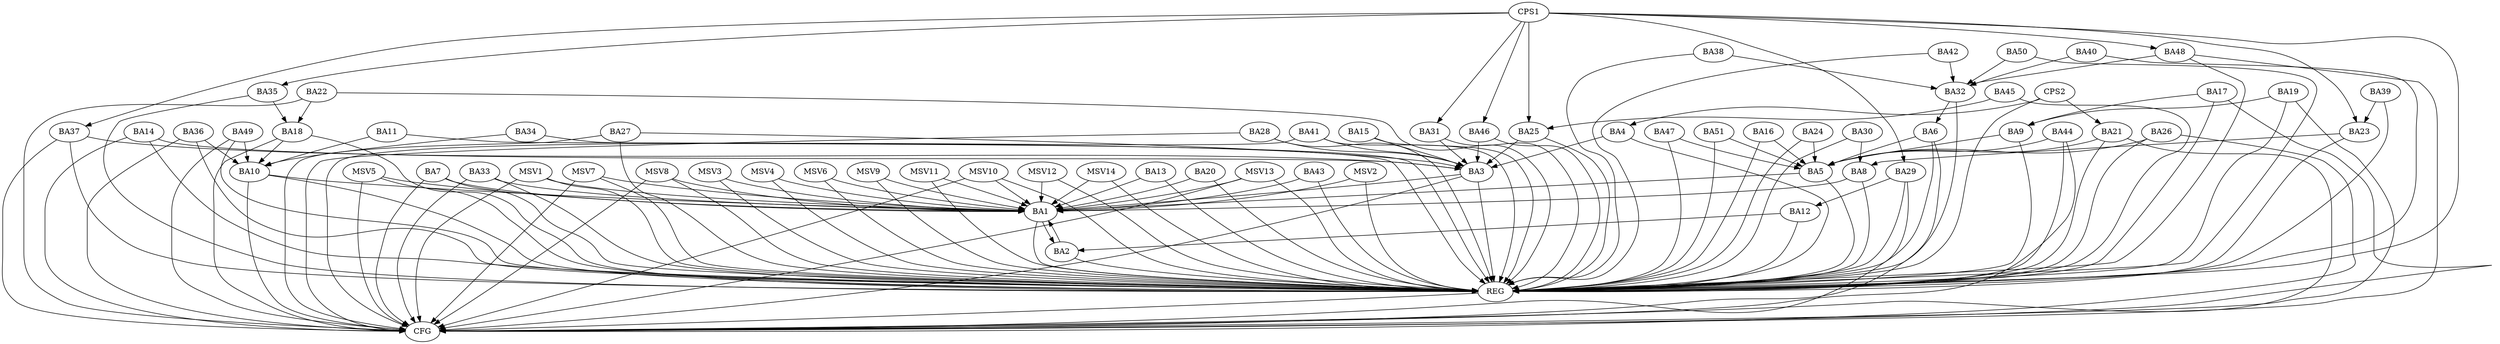 strict digraph G {
  BA1 [ label="BA1" ];
  BA2 [ label="BA2" ];
  BA3 [ label="BA3" ];
  BA4 [ label="BA4" ];
  BA5 [ label="BA5" ];
  BA6 [ label="BA6" ];
  BA7 [ label="BA7" ];
  BA8 [ label="BA8" ];
  BA9 [ label="BA9" ];
  BA10 [ label="BA10" ];
  BA11 [ label="BA11" ];
  BA12 [ label="BA12" ];
  BA13 [ label="BA13" ];
  BA14 [ label="BA14" ];
  BA15 [ label="BA15" ];
  BA16 [ label="BA16" ];
  BA17 [ label="BA17" ];
  BA18 [ label="BA18" ];
  BA19 [ label="BA19" ];
  BA20 [ label="BA20" ];
  BA21 [ label="BA21" ];
  BA22 [ label="BA22" ];
  BA23 [ label="BA23" ];
  BA24 [ label="BA24" ];
  BA25 [ label="BA25" ];
  BA26 [ label="BA26" ];
  BA27 [ label="BA27" ];
  BA28 [ label="BA28" ];
  BA29 [ label="BA29" ];
  BA30 [ label="BA30" ];
  BA31 [ label="BA31" ];
  BA32 [ label="BA32" ];
  BA33 [ label="BA33" ];
  BA34 [ label="BA34" ];
  BA35 [ label="BA35" ];
  BA36 [ label="BA36" ];
  BA37 [ label="BA37" ];
  BA38 [ label="BA38" ];
  BA39 [ label="BA39" ];
  BA40 [ label="BA40" ];
  BA41 [ label="BA41" ];
  BA42 [ label="BA42" ];
  BA43 [ label="BA43" ];
  BA44 [ label="BA44" ];
  BA45 [ label="BA45" ];
  BA46 [ label="BA46" ];
  BA47 [ label="BA47" ];
  BA48 [ label="BA48" ];
  BA49 [ label="BA49" ];
  BA50 [ label="BA50" ];
  BA51 [ label="BA51" ];
  CPS1 [ label="CPS1" ];
  CPS2 [ label="CPS2" ];
  REG [ label="REG" ];
  CFG [ label="CFG" ];
  MSV1 [ label="MSV1" ];
  MSV2 [ label="MSV2" ];
  MSV3 [ label="MSV3" ];
  MSV4 [ label="MSV4" ];
  MSV5 [ label="MSV5" ];
  MSV6 [ label="MSV6" ];
  MSV7 [ label="MSV7" ];
  MSV8 [ label="MSV8" ];
  MSV9 [ label="MSV9" ];
  MSV10 [ label="MSV10" ];
  MSV11 [ label="MSV11" ];
  MSV12 [ label="MSV12" ];
  MSV13 [ label="MSV13" ];
  MSV14 [ label="MSV14" ];
  BA1 -> BA2;
  BA2 -> BA1;
  BA3 -> BA1;
  BA4 -> BA3;
  BA5 -> BA1;
  BA6 -> BA5;
  BA7 -> BA1;
  BA8 -> BA1;
  BA9 -> BA5;
  BA10 -> BA1;
  BA11 -> BA10;
  BA12 -> BA2;
  BA13 -> BA1;
  BA14 -> BA3;
  BA15 -> BA3;
  BA16 -> BA5;
  BA17 -> BA9;
  BA18 -> BA10;
  BA19 -> BA9;
  BA20 -> BA1;
  BA21 -> BA5;
  BA22 -> BA18;
  BA23 -> BA8;
  BA24 -> BA5;
  BA25 -> BA3;
  BA26 -> BA5;
  BA27 -> BA3;
  BA28 -> BA3;
  BA29 -> BA12;
  BA30 -> BA8;
  BA31 -> BA3;
  BA32 -> BA6;
  BA33 -> BA1;
  BA34 -> BA10;
  BA35 -> BA18;
  BA36 -> BA10;
  BA37 -> BA3;
  BA38 -> BA32;
  BA39 -> BA23;
  BA40 -> BA32;
  BA41 -> BA3;
  BA42 -> BA32;
  BA43 -> BA1;
  BA44 -> BA5;
  BA45 -> BA25;
  BA46 -> BA3;
  BA47 -> BA5;
  BA48 -> BA32;
  BA49 -> BA10;
  BA50 -> BA32;
  BA51 -> BA5;
  CPS1 -> BA23;
  CPS1 -> BA25;
  CPS1 -> BA37;
  CPS1 -> BA29;
  CPS1 -> BA48;
  CPS1 -> BA35;
  CPS1 -> BA46;
  CPS1 -> BA31;
  CPS2 -> BA4;
  CPS2 -> BA21;
  BA1 -> REG;
  BA2 -> REG;
  BA3 -> REG;
  BA4 -> REG;
  BA5 -> REG;
  BA6 -> REG;
  BA7 -> REG;
  BA8 -> REG;
  BA9 -> REG;
  BA10 -> REG;
  BA11 -> REG;
  BA12 -> REG;
  BA13 -> REG;
  BA14 -> REG;
  BA15 -> REG;
  BA16 -> REG;
  BA17 -> REG;
  BA18 -> REG;
  BA19 -> REG;
  BA20 -> REG;
  BA21 -> REG;
  BA22 -> REG;
  BA23 -> REG;
  BA24 -> REG;
  BA25 -> REG;
  BA26 -> REG;
  BA27 -> REG;
  BA28 -> REG;
  BA29 -> REG;
  BA30 -> REG;
  BA31 -> REG;
  BA32 -> REG;
  BA33 -> REG;
  BA34 -> REG;
  BA35 -> REG;
  BA36 -> REG;
  BA37 -> REG;
  BA38 -> REG;
  BA39 -> REG;
  BA40 -> REG;
  BA41 -> REG;
  BA42 -> REG;
  BA43 -> REG;
  BA44 -> REG;
  BA45 -> REG;
  BA46 -> REG;
  BA47 -> REG;
  BA48 -> REG;
  BA49 -> REG;
  BA50 -> REG;
  BA51 -> REG;
  CPS1 -> REG;
  CPS2 -> REG;
  BA26 -> CFG;
  BA28 -> CFG;
  BA48 -> CFG;
  BA44 -> CFG;
  BA41 -> CFG;
  BA6 -> CFG;
  BA18 -> CFG;
  BA29 -> CFG;
  BA17 -> CFG;
  BA27 -> CFG;
  BA37 -> CFG;
  BA21 -> CFG;
  BA3 -> CFG;
  BA33 -> CFG;
  BA36 -> CFG;
  BA49 -> CFG;
  BA7 -> CFG;
  BA19 -> CFG;
  BA22 -> CFG;
  BA10 -> CFG;
  BA14 -> CFG;
  REG -> CFG;
  MSV1 -> BA1;
  MSV2 -> BA1;
  MSV3 -> BA1;
  MSV4 -> BA1;
  MSV5 -> BA1;
  MSV1 -> REG;
  MSV1 -> CFG;
  MSV2 -> REG;
  MSV3 -> REG;
  MSV4 -> REG;
  MSV5 -> REG;
  MSV5 -> CFG;
  MSV6 -> BA1;
  MSV7 -> BA1;
  MSV8 -> BA1;
  MSV6 -> REG;
  MSV7 -> REG;
  MSV7 -> CFG;
  MSV8 -> REG;
  MSV8 -> CFG;
  MSV9 -> BA1;
  MSV9 -> REG;
  MSV10 -> BA1;
  MSV10 -> REG;
  MSV10 -> CFG;
  MSV11 -> BA1;
  MSV11 -> REG;
  MSV12 -> BA1;
  MSV13 -> BA1;
  MSV12 -> REG;
  MSV13 -> REG;
  MSV13 -> CFG;
  MSV14 -> BA1;
  MSV14 -> REG;
}
